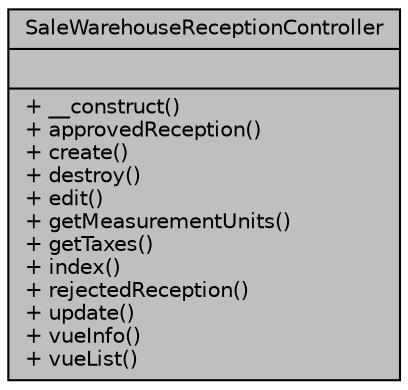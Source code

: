 digraph "SaleWarehouseReceptionController"
{
 // LATEX_PDF_SIZE
  bgcolor="transparent";
  edge [fontname="Helvetica",fontsize="10",labelfontname="Helvetica",labelfontsize="10"];
  node [fontname="Helvetica",fontsize="10",shape=record];
  Node1 [label="{SaleWarehouseReceptionController\n||+ __construct()\l+ approvedReception()\l+ create()\l+ destroy()\l+ edit()\l+ getMeasurementUnits()\l+ getTaxes()\l+ index()\l+ rejectedReception()\l+ update()\l+ vueInfo()\l+ vueList()\l}",height=0.2,width=0.4,color="black", fillcolor="grey75", style="filled", fontcolor="black",tooltip="Controlador de recepciones de almacén."];
}
